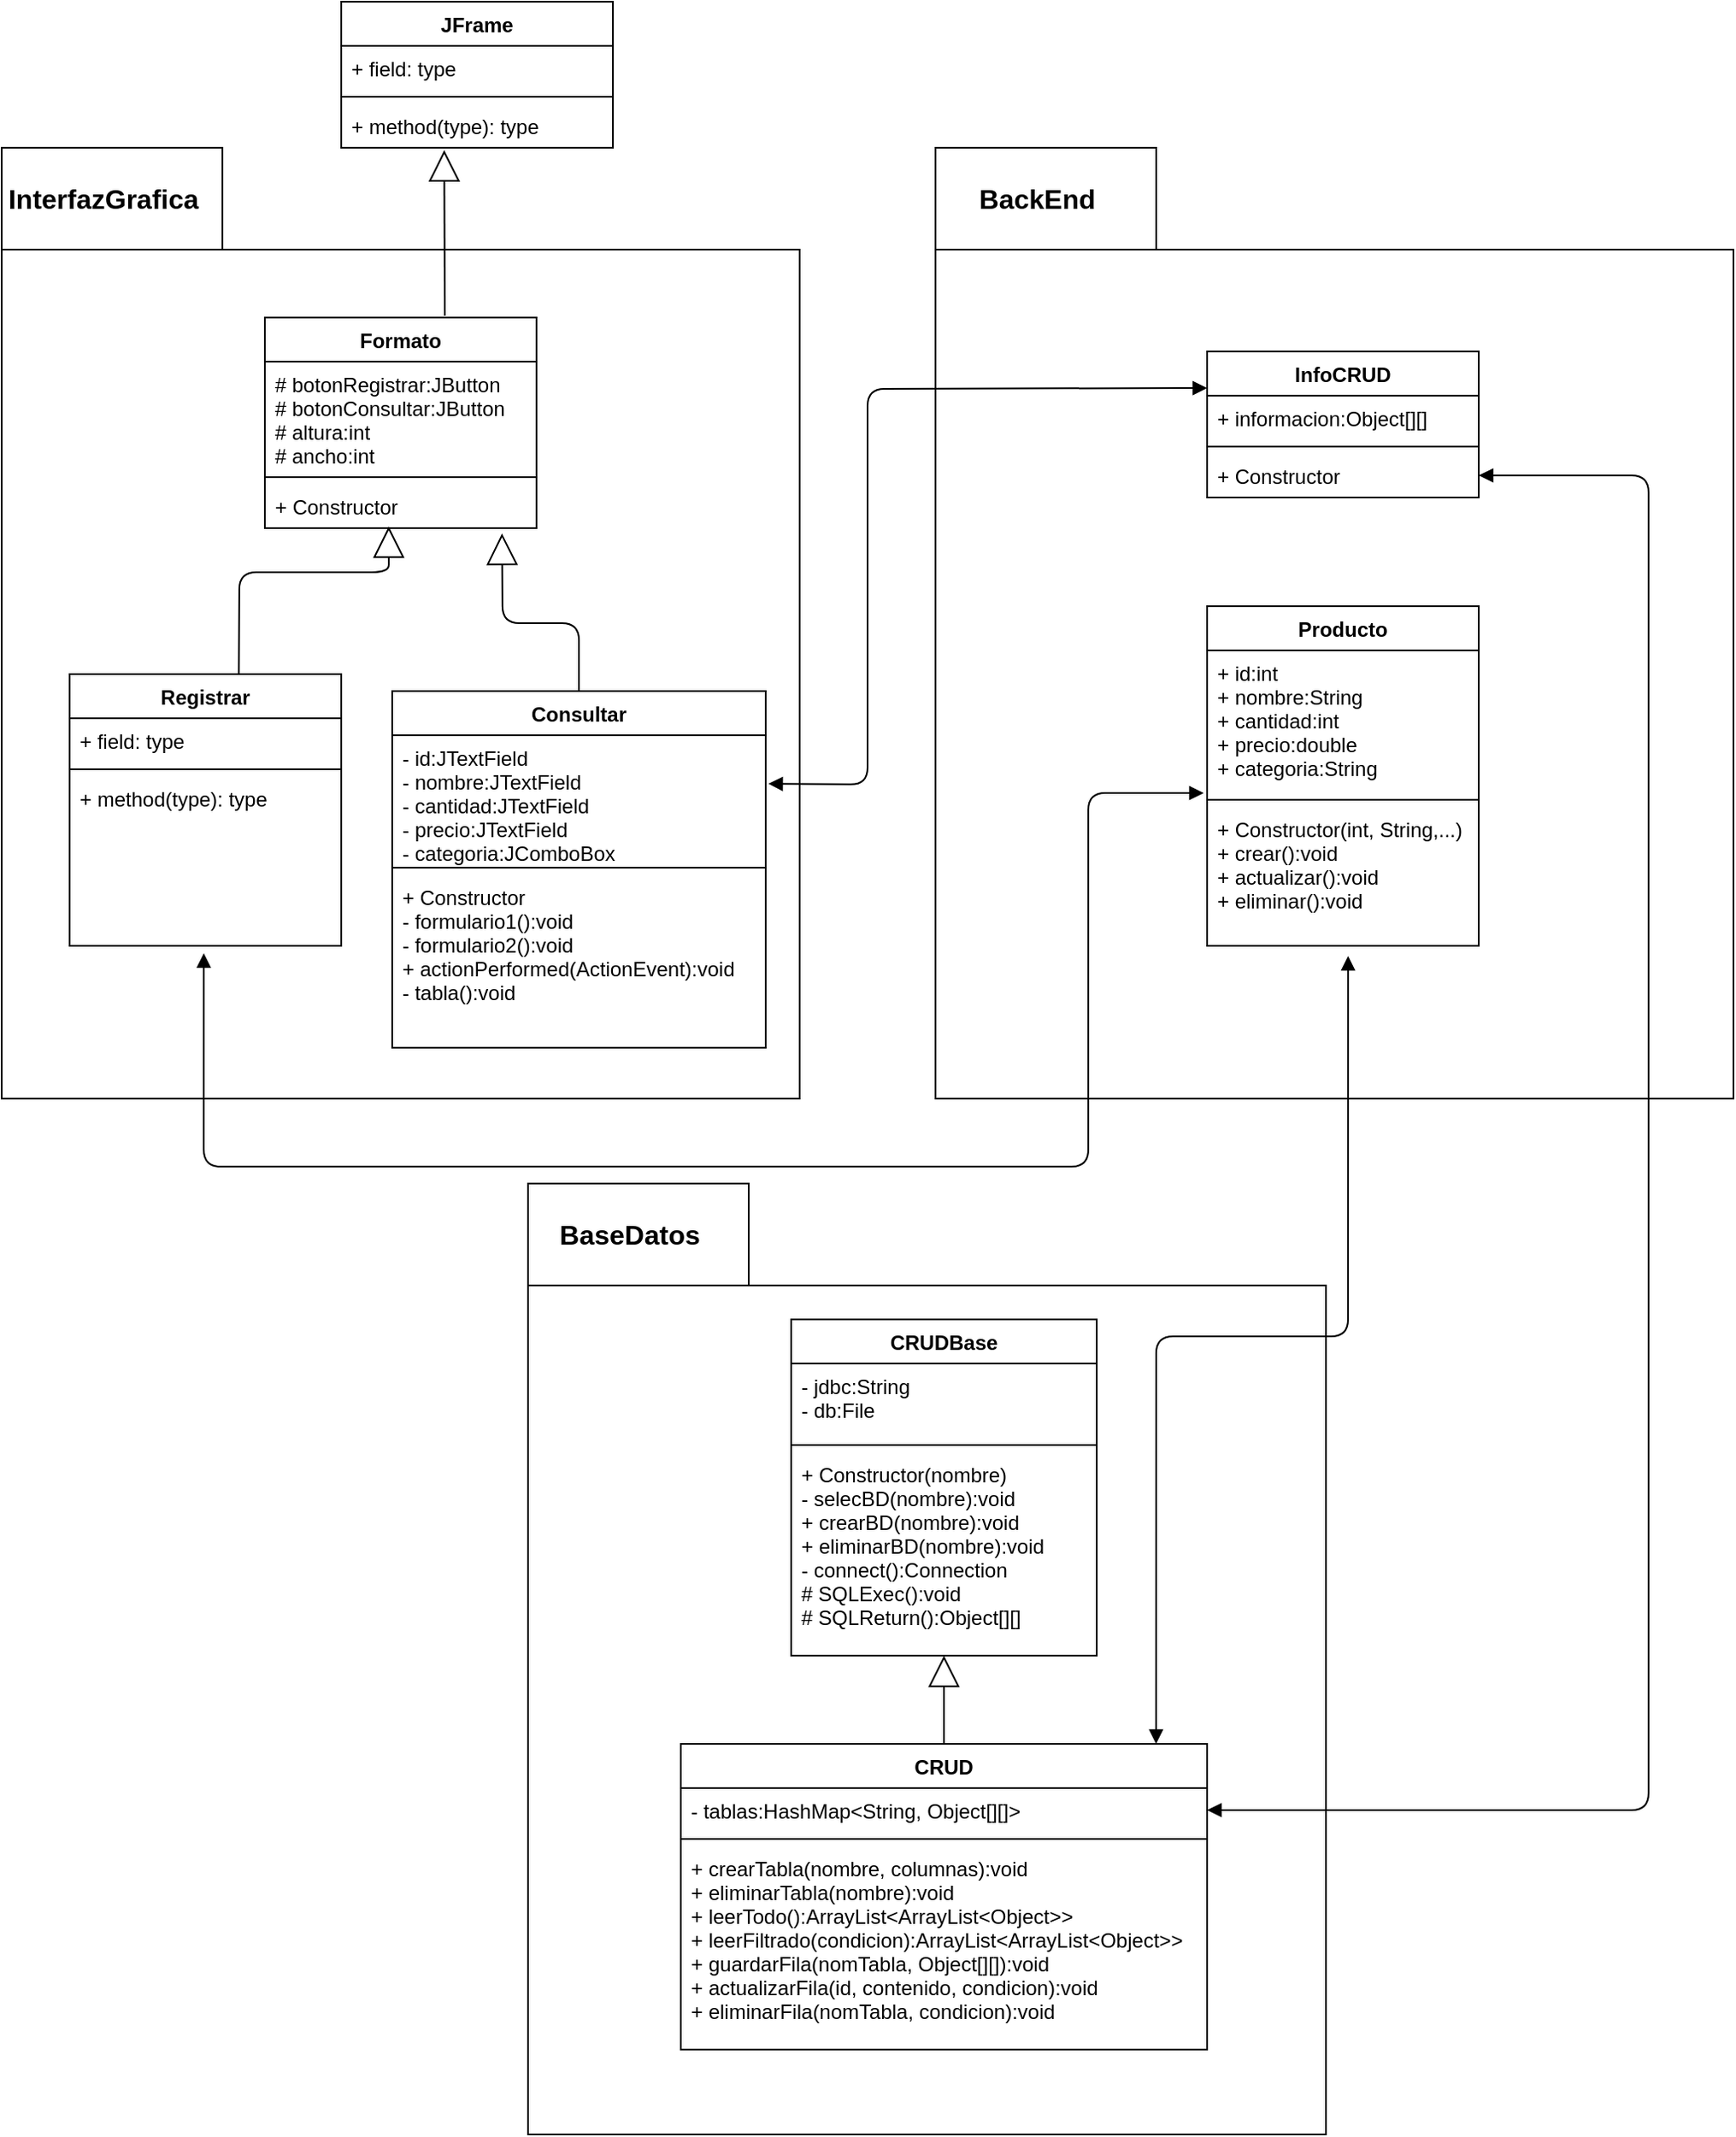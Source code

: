 <mxfile version="14.9.5" type="device"><diagram id="BRo0GhDbLIYixGHH2YEf" name="Page-1"><mxGraphModel dx="1117" dy="2254" grid="1" gridSize="10" guides="1" tooltips="1" connect="1" arrows="1" fold="1" page="1" pageScale="1" pageWidth="1169" pageHeight="1654" math="0" shadow="0"><root><mxCell id="0"/><mxCell id="1" parent="0"/><mxCell id="UsyRa8g81jSv3_6wDUO7-1" value="" style="shape=folder;fontStyle=1;spacingTop=10;tabWidth=130;tabHeight=60;tabPosition=left;html=1;" parent="1" vertex="1"><mxGeometry x="50" y="60" width="470" height="560" as="geometry"/></mxCell><mxCell id="UsyRa8g81jSv3_6wDUO7-2" value="&lt;b&gt;&lt;font style=&quot;font-size: 16px&quot;&gt;InterfazGrafica&lt;/font&gt;&lt;/b&gt;" style="text;html=1;strokeColor=none;fillColor=none;align=center;verticalAlign=middle;whiteSpace=wrap;rounded=0;" parent="1" vertex="1"><mxGeometry x="70" y="80" width="80" height="20" as="geometry"/></mxCell><mxCell id="UsyRa8g81jSv3_6wDUO7-3" value="" style="shape=folder;fontStyle=1;spacingTop=10;tabWidth=130;tabHeight=60;tabPosition=left;html=1;" parent="1" vertex="1"><mxGeometry x="600" y="60" width="470" height="560" as="geometry"/></mxCell><mxCell id="UsyRa8g81jSv3_6wDUO7-4" value="&lt;b&gt;&lt;font style=&quot;font-size: 16px&quot;&gt;BackEnd&lt;/font&gt;&lt;/b&gt;" style="text;html=1;strokeColor=none;fillColor=none;align=center;verticalAlign=middle;whiteSpace=wrap;rounded=0;" parent="1" vertex="1"><mxGeometry x="640" y="80" width="40" height="20" as="geometry"/></mxCell><mxCell id="UsyRa8g81jSv3_6wDUO7-6" value="" style="shape=folder;fontStyle=1;spacingTop=10;tabWidth=130;tabHeight=60;tabPosition=left;html=1;" parent="1" vertex="1"><mxGeometry x="360" y="670" width="470" height="560" as="geometry"/></mxCell><mxCell id="UsyRa8g81jSv3_6wDUO7-7" value="&lt;b&gt;&lt;font style=&quot;font-size: 16px&quot;&gt;BaseDatos&lt;/font&gt;&lt;/b&gt;" style="text;html=1;strokeColor=none;fillColor=none;align=center;verticalAlign=middle;whiteSpace=wrap;rounded=0;" parent="1" vertex="1"><mxGeometry x="400" y="690" width="40" height="20" as="geometry"/></mxCell><mxCell id="UsyRa8g81jSv3_6wDUO7-8" value="Formato" style="swimlane;fontStyle=1;align=center;verticalAlign=top;childLayout=stackLayout;horizontal=1;startSize=26;horizontalStack=0;resizeParent=1;resizeParentMax=0;resizeLast=0;collapsible=1;marginBottom=0;" parent="1" vertex="1"><mxGeometry x="205" y="160" width="160" height="124" as="geometry"/></mxCell><mxCell id="UsyRa8g81jSv3_6wDUO7-9" value="# botonRegistrar:JButton&#xA;# botonConsultar:JButton&#xA;# altura:int&#xA;# ancho:int&#xA;&#xA;" style="text;strokeColor=none;fillColor=none;align=left;verticalAlign=top;spacingLeft=4;spacingRight=4;overflow=hidden;rotatable=0;points=[[0,0.5],[1,0.5]];portConstraint=eastwest;" parent="UsyRa8g81jSv3_6wDUO7-8" vertex="1"><mxGeometry y="26" width="160" height="64" as="geometry"/></mxCell><mxCell id="UsyRa8g81jSv3_6wDUO7-10" value="" style="line;strokeWidth=1;fillColor=none;align=left;verticalAlign=middle;spacingTop=-1;spacingLeft=3;spacingRight=3;rotatable=0;labelPosition=right;points=[];portConstraint=eastwest;" parent="UsyRa8g81jSv3_6wDUO7-8" vertex="1"><mxGeometry y="90" width="160" height="8" as="geometry"/></mxCell><mxCell id="UsyRa8g81jSv3_6wDUO7-11" value="+ Constructor" style="text;strokeColor=none;fillColor=none;align=left;verticalAlign=top;spacingLeft=4;spacingRight=4;overflow=hidden;rotatable=0;points=[[0,0.5],[1,0.5]];portConstraint=eastwest;" parent="UsyRa8g81jSv3_6wDUO7-8" vertex="1"><mxGeometry y="98" width="160" height="26" as="geometry"/></mxCell><mxCell id="UsyRa8g81jSv3_6wDUO7-12" value="Registrar" style="swimlane;fontStyle=1;align=center;verticalAlign=top;childLayout=stackLayout;horizontal=1;startSize=26;horizontalStack=0;resizeParent=1;resizeParentMax=0;resizeLast=0;collapsible=1;marginBottom=0;" parent="1" vertex="1"><mxGeometry x="90" y="370" width="160" height="160" as="geometry"/></mxCell><mxCell id="UsyRa8g81jSv3_6wDUO7-13" value="+ field: type" style="text;strokeColor=none;fillColor=none;align=left;verticalAlign=top;spacingLeft=4;spacingRight=4;overflow=hidden;rotatable=0;points=[[0,0.5],[1,0.5]];portConstraint=eastwest;" parent="UsyRa8g81jSv3_6wDUO7-12" vertex="1"><mxGeometry y="26" width="160" height="26" as="geometry"/></mxCell><mxCell id="UsyRa8g81jSv3_6wDUO7-14" value="" style="line;strokeWidth=1;fillColor=none;align=left;verticalAlign=middle;spacingTop=-1;spacingLeft=3;spacingRight=3;rotatable=0;labelPosition=right;points=[];portConstraint=eastwest;" parent="UsyRa8g81jSv3_6wDUO7-12" vertex="1"><mxGeometry y="52" width="160" height="8" as="geometry"/></mxCell><mxCell id="UsyRa8g81jSv3_6wDUO7-15" value="+ method(type): type&#xA;" style="text;strokeColor=none;fillColor=none;align=left;verticalAlign=top;spacingLeft=4;spacingRight=4;overflow=hidden;rotatable=0;points=[[0,0.5],[1,0.5]];portConstraint=eastwest;" parent="UsyRa8g81jSv3_6wDUO7-12" vertex="1"><mxGeometry y="60" width="160" height="100" as="geometry"/></mxCell><mxCell id="UsyRa8g81jSv3_6wDUO7-16" value="Consultar" style="swimlane;fontStyle=1;align=center;verticalAlign=top;childLayout=stackLayout;horizontal=1;startSize=26;horizontalStack=0;resizeParent=1;resizeParentMax=0;resizeLast=0;collapsible=1;marginBottom=0;" parent="1" vertex="1"><mxGeometry x="280" y="380" width="220" height="210" as="geometry"/></mxCell><mxCell id="UsyRa8g81jSv3_6wDUO7-17" value="- id:JTextField&#xA;- nombre:JTextField&#xA;- cantidad:JTextField&#xA;- precio:JTextField&#xA;- categoria:JComboBox&#xA;" style="text;strokeColor=none;fillColor=none;align=left;verticalAlign=top;spacingLeft=4;spacingRight=4;overflow=hidden;rotatable=0;points=[[0,0.5],[1,0.5]];portConstraint=eastwest;" parent="UsyRa8g81jSv3_6wDUO7-16" vertex="1"><mxGeometry y="26" width="220" height="74" as="geometry"/></mxCell><mxCell id="UsyRa8g81jSv3_6wDUO7-18" value="" style="line;strokeWidth=1;fillColor=none;align=left;verticalAlign=middle;spacingTop=-1;spacingLeft=3;spacingRight=3;rotatable=0;labelPosition=right;points=[];portConstraint=eastwest;" parent="UsyRa8g81jSv3_6wDUO7-16" vertex="1"><mxGeometry y="100" width="220" height="8" as="geometry"/></mxCell><mxCell id="UsyRa8g81jSv3_6wDUO7-19" value="+ Constructor&#xA;- formulario1():void&#xA;- formulario2():void&#xA;+ actionPerformed(ActionEvent):void&#xA;- tabla():void&#xA;&#xA;&#xA;" style="text;strokeColor=none;fillColor=none;align=left;verticalAlign=top;spacingLeft=4;spacingRight=4;overflow=hidden;rotatable=0;points=[[0,0.5],[1,0.5]];portConstraint=eastwest;" parent="UsyRa8g81jSv3_6wDUO7-16" vertex="1"><mxGeometry y="108" width="220" height="102" as="geometry"/></mxCell><mxCell id="UsyRa8g81jSv3_6wDUO7-20" value="" style="endArrow=block;endSize=16;endFill=0;html=1;entryX=0.456;entryY=0.962;entryDx=0;entryDy=0;entryPerimeter=0;exitX=0.623;exitY=-0.002;exitDx=0;exitDy=0;exitPerimeter=0;" parent="1" source="UsyRa8g81jSv3_6wDUO7-12" target="UsyRa8g81jSv3_6wDUO7-11" edge="1"><mxGeometry width="160" relative="1" as="geometry"><mxPoint x="200" y="310" as="sourcePoint"/><mxPoint x="360" y="310" as="targetPoint"/><Array as="points"><mxPoint x="190" y="310"/><mxPoint x="278" y="310"/></Array></mxGeometry></mxCell><mxCell id="UsyRa8g81jSv3_6wDUO7-21" value="" style="endArrow=block;endSize=16;endFill=0;html=1;exitX=0.5;exitY=0;exitDx=0;exitDy=0;entryX=0.873;entryY=1.122;entryDx=0;entryDy=0;entryPerimeter=0;" parent="1" source="UsyRa8g81jSv3_6wDUO7-16" target="UsyRa8g81jSv3_6wDUO7-11" edge="1"><mxGeometry width="160" relative="1" as="geometry"><mxPoint x="280" y="280" as="sourcePoint"/><mxPoint x="440" y="280" as="targetPoint"/><Array as="points"><mxPoint x="390" y="340"/><mxPoint x="345" y="340"/></Array></mxGeometry></mxCell><mxCell id="UsyRa8g81jSv3_6wDUO7-22" value="JFrame" style="swimlane;fontStyle=1;align=center;verticalAlign=top;childLayout=stackLayout;horizontal=1;startSize=26;horizontalStack=0;resizeParent=1;resizeParentMax=0;resizeLast=0;collapsible=1;marginBottom=0;" parent="1" vertex="1"><mxGeometry x="250" y="-26" width="160" height="86" as="geometry"/></mxCell><mxCell id="UsyRa8g81jSv3_6wDUO7-23" value="+ field: type" style="text;strokeColor=none;fillColor=none;align=left;verticalAlign=top;spacingLeft=4;spacingRight=4;overflow=hidden;rotatable=0;points=[[0,0.5],[1,0.5]];portConstraint=eastwest;" parent="UsyRa8g81jSv3_6wDUO7-22" vertex="1"><mxGeometry y="26" width="160" height="26" as="geometry"/></mxCell><mxCell id="UsyRa8g81jSv3_6wDUO7-24" value="" style="line;strokeWidth=1;fillColor=none;align=left;verticalAlign=middle;spacingTop=-1;spacingLeft=3;spacingRight=3;rotatable=0;labelPosition=right;points=[];portConstraint=eastwest;" parent="UsyRa8g81jSv3_6wDUO7-22" vertex="1"><mxGeometry y="52" width="160" height="8" as="geometry"/></mxCell><mxCell id="UsyRa8g81jSv3_6wDUO7-25" value="+ method(type): type" style="text;strokeColor=none;fillColor=none;align=left;verticalAlign=top;spacingLeft=4;spacingRight=4;overflow=hidden;rotatable=0;points=[[0,0.5],[1,0.5]];portConstraint=eastwest;" parent="UsyRa8g81jSv3_6wDUO7-22" vertex="1"><mxGeometry y="60" width="160" height="26" as="geometry"/></mxCell><mxCell id="UsyRa8g81jSv3_6wDUO7-26" value="" style="endArrow=block;endSize=16;endFill=0;html=1;entryX=0.379;entryY=1.054;entryDx=0;entryDy=0;entryPerimeter=0;" parent="1" target="UsyRa8g81jSv3_6wDUO7-25" edge="1"><mxGeometry width="160" relative="1" as="geometry"><mxPoint x="311" y="159" as="sourcePoint"/><mxPoint x="470" y="90" as="targetPoint"/></mxGeometry></mxCell><mxCell id="uX0eQCDR_aqUtlWDiea9-3" value="Producto" style="swimlane;fontStyle=1;align=center;verticalAlign=top;childLayout=stackLayout;horizontal=1;startSize=26;horizontalStack=0;resizeParent=1;resizeParentMax=0;resizeLast=0;collapsible=1;marginBottom=0;" parent="1" vertex="1"><mxGeometry x="760" y="330" width="160" height="200" as="geometry"/></mxCell><mxCell id="uX0eQCDR_aqUtlWDiea9-4" value="+ id:int&#xA;+ nombre:String&#xA;+ cantidad:int&#xA;+ precio:double&#xA;+ categoria:String&#xA;" style="text;strokeColor=none;fillColor=none;align=left;verticalAlign=top;spacingLeft=4;spacingRight=4;overflow=hidden;rotatable=0;points=[[0,0.5],[1,0.5]];portConstraint=eastwest;" parent="uX0eQCDR_aqUtlWDiea9-3" vertex="1"><mxGeometry y="26" width="160" height="84" as="geometry"/></mxCell><mxCell id="uX0eQCDR_aqUtlWDiea9-5" value="" style="line;strokeWidth=1;fillColor=none;align=left;verticalAlign=middle;spacingTop=-1;spacingLeft=3;spacingRight=3;rotatable=0;labelPosition=right;points=[];portConstraint=eastwest;" parent="uX0eQCDR_aqUtlWDiea9-3" vertex="1"><mxGeometry y="110" width="160" height="8" as="geometry"/></mxCell><mxCell id="uX0eQCDR_aqUtlWDiea9-6" value="+ Constructor(int, String,...)&#xA;+ crear():void&#xA;+ actualizar():void&#xA;+ eliminar():void&#xA;" style="text;strokeColor=none;fillColor=none;align=left;verticalAlign=top;spacingLeft=4;spacingRight=4;overflow=hidden;rotatable=0;points=[[0,0.5],[1,0.5]];portConstraint=eastwest;" parent="uX0eQCDR_aqUtlWDiea9-3" vertex="1"><mxGeometry y="118" width="160" height="82" as="geometry"/></mxCell><mxCell id="uX0eQCDR_aqUtlWDiea9-7" value="" style="endArrow=block;endSize=16;endFill=0;html=1;entryX=0.5;entryY=1;entryDx=0;entryDy=0;exitX=0.5;exitY=0;exitDx=0;exitDy=0;" parent="1" source="uX0eQCDR_aqUtlWDiea9-8" edge="1"><mxGeometry width="160" relative="1" as="geometry"><mxPoint x="605" y="990" as="sourcePoint"/><mxPoint x="605" y="948" as="targetPoint"/></mxGeometry></mxCell><mxCell id="uX0eQCDR_aqUtlWDiea9-8" value="CRUD" style="swimlane;fontStyle=1;align=center;verticalAlign=top;childLayout=stackLayout;horizontal=1;startSize=26;horizontalStack=0;resizeParent=1;resizeParentMax=0;resizeLast=0;collapsible=1;marginBottom=0;" parent="1" vertex="1"><mxGeometry x="450" y="1000" width="310" height="180" as="geometry"/></mxCell><mxCell id="uX0eQCDR_aqUtlWDiea9-9" value="- tablas:HashMap&lt;String, Object[][]&gt; " style="text;strokeColor=none;fillColor=none;align=left;verticalAlign=top;spacingLeft=4;spacingRight=4;overflow=hidden;rotatable=0;points=[[0,0.5],[1,0.5]];portConstraint=eastwest;" parent="uX0eQCDR_aqUtlWDiea9-8" vertex="1"><mxGeometry y="26" width="310" height="26" as="geometry"/></mxCell><mxCell id="uX0eQCDR_aqUtlWDiea9-10" value="" style="line;strokeWidth=1;fillColor=none;align=left;verticalAlign=middle;spacingTop=-1;spacingLeft=3;spacingRight=3;rotatable=0;labelPosition=right;points=[];portConstraint=eastwest;" parent="uX0eQCDR_aqUtlWDiea9-8" vertex="1"><mxGeometry y="52" width="310" height="8" as="geometry"/></mxCell><mxCell id="uX0eQCDR_aqUtlWDiea9-11" value="+ crearTabla(nombre, columnas):void&#xA;+ eliminarTabla(nombre):void&#xA;+ leerTodo():ArrayList&lt;ArrayList&lt;Object&gt;&gt;&#xA;+ leerFiltrado(condicion):ArrayList&lt;ArrayList&lt;Object&gt;&gt;&#xA;+ guardarFila(nomTabla, Object[][]):void&#xA;+ actualizarFila(id, contenido, condicion):void&#xA;+ eliminarFila(nomTabla, condicion):void" style="text;strokeColor=none;fillColor=none;align=left;verticalAlign=top;spacingLeft=4;spacingRight=4;overflow=hidden;rotatable=0;points=[[0,0.5],[1,0.5]];portConstraint=eastwest;" parent="uX0eQCDR_aqUtlWDiea9-8" vertex="1"><mxGeometry y="60" width="310" height="120" as="geometry"/></mxCell><mxCell id="uX0eQCDR_aqUtlWDiea9-12" value="CRUDBase" style="swimlane;fontStyle=1;align=center;verticalAlign=top;childLayout=stackLayout;horizontal=1;startSize=26;horizontalStack=0;resizeParent=1;resizeParentMax=0;resizeLast=0;collapsible=1;marginBottom=0;" parent="1" vertex="1"><mxGeometry x="515" y="750" width="180" height="198" as="geometry"/></mxCell><mxCell id="uX0eQCDR_aqUtlWDiea9-13" value="- jdbc:String&#xA;- db:File&#xA;" style="text;strokeColor=none;fillColor=none;align=left;verticalAlign=top;spacingLeft=4;spacingRight=4;overflow=hidden;rotatable=0;points=[[0,0.5],[1,0.5]];portConstraint=eastwest;" parent="uX0eQCDR_aqUtlWDiea9-12" vertex="1"><mxGeometry y="26" width="180" height="44" as="geometry"/></mxCell><mxCell id="uX0eQCDR_aqUtlWDiea9-14" value="" style="line;strokeWidth=1;fillColor=none;align=left;verticalAlign=middle;spacingTop=-1;spacingLeft=3;spacingRight=3;rotatable=0;labelPosition=right;points=[];portConstraint=eastwest;" parent="uX0eQCDR_aqUtlWDiea9-12" vertex="1"><mxGeometry y="70" width="180" height="8" as="geometry"/></mxCell><mxCell id="uX0eQCDR_aqUtlWDiea9-15" value="+ Constructor(nombre)&#xA;- selecBD(nombre):void&#xA;+ crearBD(nombre):void&#xA;+ eliminarBD(nombre):void&#xA;- connect():Connection&#xA;# SQLExec():void&#xA;# SQLReturn():Object[][]" style="text;strokeColor=none;fillColor=none;align=left;verticalAlign=top;spacingLeft=4;spacingRight=4;overflow=hidden;rotatable=0;points=[[0,0.5],[1,0.5]];portConstraint=eastwest;" parent="uX0eQCDR_aqUtlWDiea9-12" vertex="1"><mxGeometry y="78" width="180" height="120" as="geometry"/></mxCell><mxCell id="uX0eQCDR_aqUtlWDiea9-16" value="" style="endArrow=block;startArrow=block;endFill=1;startFill=1;html=1;exitX=0.519;exitY=1.073;exitDx=0;exitDy=0;exitPerimeter=0;entryX=0.903;entryY=0;entryDx=0;entryDy=0;entryPerimeter=0;" parent="1" source="uX0eQCDR_aqUtlWDiea9-6" target="uX0eQCDR_aqUtlWDiea9-8" edge="1"><mxGeometry width="160" relative="1" as="geometry"><mxPoint x="900" y="650" as="sourcePoint"/><mxPoint x="1060" y="650" as="targetPoint"/><Array as="points"><mxPoint x="843" y="760"/><mxPoint x="730" y="760"/></Array></mxGeometry></mxCell><mxCell id="uX0eQCDR_aqUtlWDiea9-17" value="" style="endArrow=block;startArrow=block;endFill=1;startFill=1;html=1;exitX=0.494;exitY=1.044;exitDx=0;exitDy=0;exitPerimeter=0;" parent="1" source="UsyRa8g81jSv3_6wDUO7-15" edge="1"><mxGeometry width="160" relative="1" as="geometry"><mxPoint x="450" y="550" as="sourcePoint"/><mxPoint x="758" y="440" as="targetPoint"/><Array as="points"><mxPoint x="169" y="660"/><mxPoint x="690" y="660"/><mxPoint x="690" y="440"/></Array></mxGeometry></mxCell><mxCell id="uX0eQCDR_aqUtlWDiea9-18" value="InfoCRUD" style="swimlane;fontStyle=1;align=center;verticalAlign=top;childLayout=stackLayout;horizontal=1;startSize=26;horizontalStack=0;resizeParent=1;resizeParentMax=0;resizeLast=0;collapsible=1;marginBottom=0;" parent="1" vertex="1"><mxGeometry x="760" y="180" width="160" height="86" as="geometry"/></mxCell><mxCell id="uX0eQCDR_aqUtlWDiea9-19" value="+ informacion:Object[][]" style="text;strokeColor=none;fillColor=none;align=left;verticalAlign=top;spacingLeft=4;spacingRight=4;overflow=hidden;rotatable=0;points=[[0,0.5],[1,0.5]];portConstraint=eastwest;" parent="uX0eQCDR_aqUtlWDiea9-18" vertex="1"><mxGeometry y="26" width="160" height="26" as="geometry"/></mxCell><mxCell id="uX0eQCDR_aqUtlWDiea9-20" value="" style="line;strokeWidth=1;fillColor=none;align=left;verticalAlign=middle;spacingTop=-1;spacingLeft=3;spacingRight=3;rotatable=0;labelPosition=right;points=[];portConstraint=eastwest;" parent="uX0eQCDR_aqUtlWDiea9-18" vertex="1"><mxGeometry y="52" width="160" height="8" as="geometry"/></mxCell><mxCell id="uX0eQCDR_aqUtlWDiea9-21" value="+ Constructor" style="text;strokeColor=none;fillColor=none;align=left;verticalAlign=top;spacingLeft=4;spacingRight=4;overflow=hidden;rotatable=0;points=[[0,0.5],[1,0.5]];portConstraint=eastwest;" parent="uX0eQCDR_aqUtlWDiea9-18" vertex="1"><mxGeometry y="60" width="160" height="26" as="geometry"/></mxCell><mxCell id="eYsm3YH-O3FHmQnqeH7m-1" value="" style="endArrow=block;startArrow=block;endFill=1;startFill=1;html=1;exitX=1.007;exitY=0.386;exitDx=0;exitDy=0;exitPerimeter=0;entryX=0;entryY=0.25;entryDx=0;entryDy=0;" edge="1" parent="1" source="UsyRa8g81jSv3_6wDUO7-17" target="uX0eQCDR_aqUtlWDiea9-18"><mxGeometry width="160" relative="1" as="geometry"><mxPoint x="540" y="429.29" as="sourcePoint"/><mxPoint x="700" y="429.29" as="targetPoint"/><Array as="points"><mxPoint x="560" y="435"/><mxPoint x="560" y="202"/></Array></mxGeometry></mxCell><mxCell id="eYsm3YH-O3FHmQnqeH7m-3" value="" style="endArrow=block;startArrow=block;endFill=1;startFill=1;html=1;exitX=1;exitY=0.5;exitDx=0;exitDy=0;entryX=1;entryY=0.5;entryDx=0;entryDy=0;" edge="1" parent="1" source="uX0eQCDR_aqUtlWDiea9-21" target="uX0eQCDR_aqUtlWDiea9-9"><mxGeometry width="160" relative="1" as="geometry"><mxPoint x="970" y="260" as="sourcePoint"/><mxPoint x="1030" y="680" as="targetPoint"/><Array as="points"><mxPoint x="1020" y="253"/><mxPoint x="1020" y="1039"/></Array></mxGeometry></mxCell></root></mxGraphModel></diagram></mxfile>